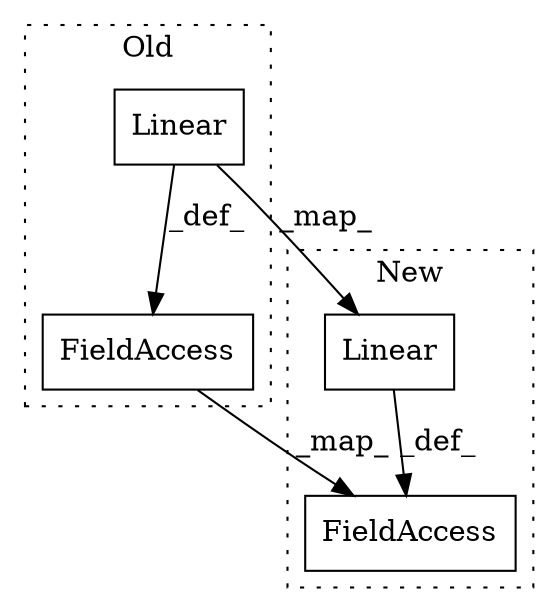 digraph G {
subgraph cluster0 {
1 [label="Linear" a="32" s="5332,5407" l="7,1" shape="box"];
4 [label="FieldAccess" a="22" s="7521" l="30" shape="box"];
label = "Old";
style="dotted";
}
subgraph cluster1 {
2 [label="Linear" a="32" s="5262,5337" l="7,1" shape="box"];
3 [label="FieldAccess" a="22" s="7449" l="30" shape="box"];
label = "New";
style="dotted";
}
1 -> 2 [label="_map_"];
1 -> 4 [label="_def_"];
2 -> 3 [label="_def_"];
4 -> 3 [label="_map_"];
}
